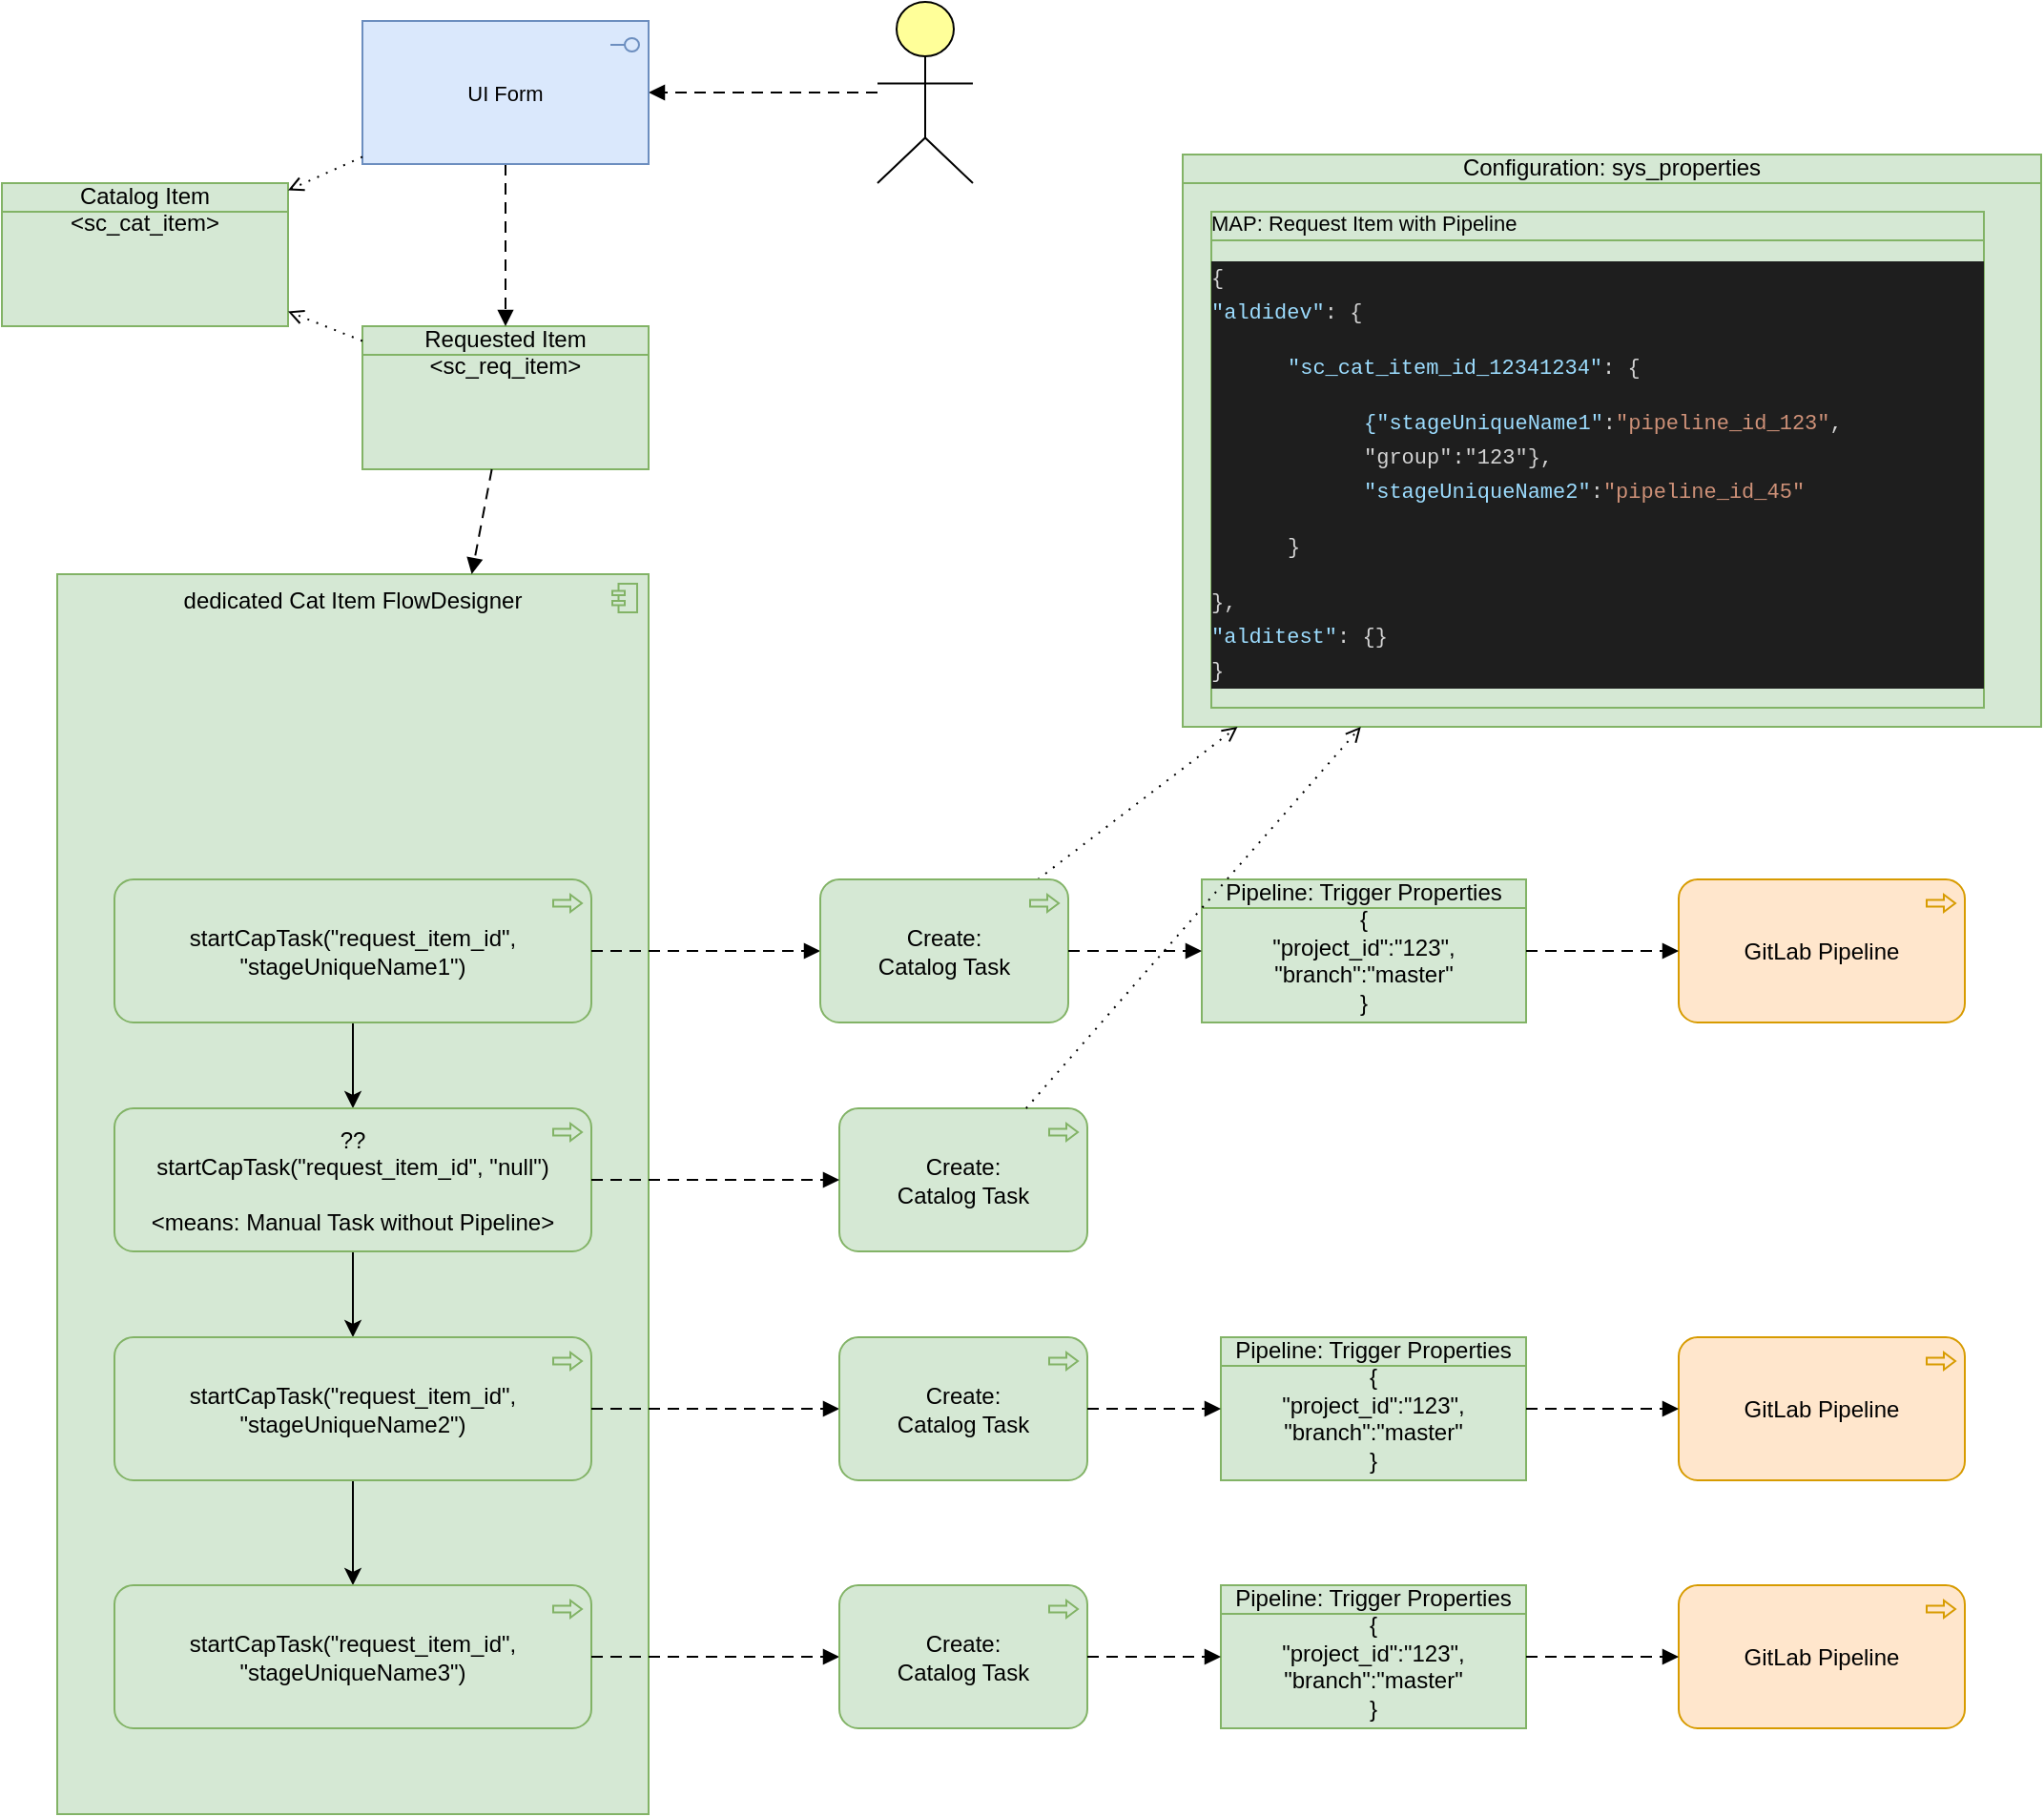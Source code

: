 <mxfile version="17.4.0" type="github">
  <diagram id="wmI7wNSezniwaIVf_9G3" name="Page-1">
    <mxGraphModel dx="1485" dy="1166" grid="1" gridSize="10" guides="1" tooltips="1" connect="1" arrows="1" fold="1" page="1" pageScale="1" pageWidth="1169" pageHeight="827" math="0" shadow="0">
      <root>
        <mxCell id="0" />
        <mxCell id="1" parent="0" />
        <mxCell id="qgC_dDuxxNJc28VRqnJa-1" value="dedicated Cat Item FlowDesigner" style="html=1;outlineConnect=0;whiteSpace=wrap;fillColor=#d5e8d4;shape=mxgraph.archimate3.application;appType=comp;archiType=square;verticalAlign=top;strokeColor=#82b366;" parent="1" vertex="1">
          <mxGeometry x="70" y="310" width="310" height="650" as="geometry" />
        </mxCell>
        <mxCell id="qgC_dDuxxNJc28VRqnJa-2" value="Requested Item &amp;lt;sc_req_item&amp;gt;" style="html=1;outlineConnect=0;whiteSpace=wrap;fillColor=#d5e8d4;shape=mxgraph.archimate3.businessObject;overflow=fill;strokeColor=#82b366;" parent="1" vertex="1">
          <mxGeometry x="230" y="180" width="150" height="75" as="geometry" />
        </mxCell>
        <mxCell id="qgC_dDuxxNJc28VRqnJa-7" value="" style="html=1;endArrow=block;dashed=1;elbow=vertical;endFill=1;dashPattern=6 4;rounded=0;" parent="1" source="qgC_dDuxxNJc28VRqnJa-2" target="qgC_dDuxxNJc28VRqnJa-1" edge="1">
          <mxGeometry width="160" relative="1" as="geometry">
            <mxPoint x="680" y="680" as="sourcePoint" />
            <mxPoint x="840" y="680" as="targetPoint" />
          </mxGeometry>
        </mxCell>
        <mxCell id="UmdhXk7E8YB4AxPKvRHx-3" value="Configuration: sys_properties" style="html=1;outlineConnect=0;whiteSpace=wrap;fillColor=#d5e8d4;shape=mxgraph.archimate3.businessObject;overflow=fill;strokeColor=#82b366;" vertex="1" parent="1">
          <mxGeometry x="660" y="90" width="450" height="300" as="geometry" />
        </mxCell>
        <mxCell id="UmdhXk7E8YB4AxPKvRHx-4" value="&lt;div style=&quot;font-size: 11px&quot;&gt;&lt;font style=&quot;font-size: 11px&quot;&gt;MAP: Request Item with Pipeline&lt;br&gt;&lt;/font&gt;&lt;/div&gt;&lt;div style=&quot;font-size: 11px&quot;&gt;&lt;font style=&quot;font-size: 11px&quot;&gt;&lt;br&gt;&lt;/font&gt;&lt;/div&gt;&lt;div style=&quot;color: rgb(212 , 212 , 212) ; background-color: rgb(30 , 30 , 30) ; font-family: &amp;#34;menlo&amp;#34; , &amp;#34;monaco&amp;#34; , &amp;#34;courier new&amp;#34; , monospace ; font-weight: normal ; font-size: 11px ; line-height: 18px&quot;&gt;&lt;div&gt;&lt;font style=&quot;font-size: 11px&quot;&gt;&lt;span style=&quot;color: #d4d4d4&quot;&gt;{&lt;/span&gt;&lt;/font&gt;&lt;/div&gt;&lt;div&gt;&lt;font style=&quot;font-size: 11px&quot;&gt;&lt;span style=&quot;color: #d4d4d4&quot;&gt;    &lt;/span&gt;&lt;span style=&quot;color: #9cdcfe&quot;&gt;&quot;aldidev&quot;&lt;/span&gt;&lt;span style=&quot;color: #d4d4d4&quot;&gt;: {&lt;/span&gt;&lt;/font&gt;&lt;/div&gt;&lt;blockquote&gt;&lt;div&gt;&lt;font style=&quot;font-size: 11px&quot;&gt;&lt;span style=&quot;color: #d4d4d4&quot;&gt;        &lt;/span&gt;&lt;span style=&quot;color: #9cdcfe&quot;&gt;&quot;sc_cat_item_id_12341234&quot;&lt;/span&gt;&lt;span style=&quot;color: #d4d4d4&quot;&gt;: {&lt;/span&gt;&lt;/font&gt;&lt;/div&gt;&lt;blockquote&gt;&lt;div&gt;&lt;font style=&quot;font-size: 11px&quot;&gt;&lt;span style=&quot;color: #d4d4d4&quot;&gt;            &lt;/span&gt;&lt;span style=&quot;color: #9cdcfe&quot;&gt;{&quot;stageUniqueName1&quot;&lt;/span&gt;&lt;span style=&quot;color: #d4d4d4&quot;&gt;:&lt;/span&gt;&lt;span style=&quot;color: #ce9178&quot;&gt;&quot;pipeline_id_123&quot;&lt;/span&gt;&lt;span style=&quot;color: #d4d4d4&quot;&gt;, &quot;group&quot;:&quot;123&quot;},&lt;br&gt;&lt;/span&gt;&lt;/font&gt;&lt;/div&gt;&lt;div&gt;&lt;font style=&quot;font-size: 11px&quot;&gt;&lt;span style=&quot;color: #d4d4d4&quot;&gt;            &lt;/span&gt;&lt;span style=&quot;color: #9cdcfe&quot;&gt;&quot;stageUniqueName2&quot;&lt;/span&gt;&lt;span style=&quot;color: #d4d4d4&quot;&gt;:&lt;/span&gt;&lt;span style=&quot;color: #ce9178&quot;&gt;&quot;pipeline_id_45&quot;&lt;/span&gt;&lt;/font&gt;&lt;/div&gt;&lt;/blockquote&gt;&lt;div&gt;&lt;font style=&quot;font-size: 11px&quot;&gt;&lt;span style=&quot;color: #d4d4d4&quot;&gt;        }&lt;/span&gt;&lt;/font&gt;&lt;/div&gt;&lt;/blockquote&gt;&lt;div&gt;&lt;font style=&quot;font-size: 11px&quot;&gt;&lt;span style=&quot;color: #d4d4d4&quot;&gt;    },&lt;/span&gt;&lt;/font&gt;&lt;/div&gt;&lt;div&gt;&lt;font style=&quot;font-size: 11px&quot;&gt;&lt;span style=&quot;color: #d4d4d4&quot;&gt;    &lt;/span&gt;&lt;span style=&quot;color: #9cdcfe&quot;&gt;&quot;alditest&quot;&lt;/span&gt;&lt;span style=&quot;color: #d4d4d4&quot;&gt;: {}&lt;/span&gt;&lt;/font&gt;&lt;/div&gt;&lt;div&gt;&lt;font style=&quot;font-size: 11px&quot;&gt;&lt;span style=&quot;color: #d4d4d4&quot;&gt;}&lt;/span&gt;&lt;/font&gt;&lt;/div&gt;&lt;/div&gt;" style="html=1;outlineConnect=0;fillColor=#d5e8d4;shape=mxgraph.archimate3.businessObject;overflow=fill;strokeColor=#82b366;whiteSpace=wrap;align=left;" vertex="1" parent="1">
          <mxGeometry x="675" y="120" width="405" height="260" as="geometry" />
        </mxCell>
        <mxCell id="UmdhXk7E8YB4AxPKvRHx-5" value="&lt;div&gt;Pipeline: Trigger Properties &lt;br&gt;&lt;/div&gt;&lt;div&gt;{&lt;/div&gt;&lt;div&gt;&quot;project_id&quot;:&quot;123&quot;,&lt;/div&gt;&lt;div&gt;&quot;branch&quot;:&quot;master&quot;&lt;br&gt;&lt;/div&gt;&lt;div&gt;}&lt;br&gt;&lt;/div&gt;" style="html=1;outlineConnect=0;whiteSpace=wrap;fillColor=#d5e8d4;shape=mxgraph.archimate3.businessObject;overflow=fill;strokeColor=#82b366;" vertex="1" parent="1">
          <mxGeometry x="670" y="470" width="170" height="75" as="geometry" />
        </mxCell>
        <mxCell id="UmdhXk7E8YB4AxPKvRHx-10" value="" style="edgeStyle=orthogonalEdgeStyle;rounded=0;orthogonalLoop=1;jettySize=auto;html=1;" edge="1" parent="1" source="UmdhXk7E8YB4AxPKvRHx-6" target="UmdhXk7E8YB4AxPKvRHx-7">
          <mxGeometry relative="1" as="geometry" />
        </mxCell>
        <mxCell id="UmdhXk7E8YB4AxPKvRHx-6" value="startCapTask(&quot;request_item_id&quot;, &quot;stageUniqueName1&quot;)" style="html=1;outlineConnect=0;whiteSpace=wrap;fillColor=#d5e8d4;shape=mxgraph.archimate3.application;appType=proc;archiType=rounded;strokeColor=#82b366;" vertex="1" parent="1">
          <mxGeometry x="100" y="470" width="250" height="75" as="geometry" />
        </mxCell>
        <mxCell id="UmdhXk7E8YB4AxPKvRHx-11" value="" style="edgeStyle=orthogonalEdgeStyle;rounded=0;orthogonalLoop=1;jettySize=auto;html=1;" edge="1" parent="1" source="UmdhXk7E8YB4AxPKvRHx-7" target="UmdhXk7E8YB4AxPKvRHx-8">
          <mxGeometry relative="1" as="geometry" />
        </mxCell>
        <mxCell id="UmdhXk7E8YB4AxPKvRHx-7" value="??&lt;div&gt;startCapTask(&quot;request_item_id&quot;, &quot;null&quot;)&lt;/div&gt;&lt;div&gt;&lt;br&gt;&lt;/div&gt;&lt;div&gt;&amp;lt;means: Manual Task without Pipeline&amp;gt;&lt;br&gt;&lt;/div&gt;" style="html=1;outlineConnect=0;whiteSpace=wrap;fillColor=#d5e8d4;shape=mxgraph.archimate3.application;appType=proc;archiType=rounded;strokeColor=#82b366;" vertex="1" parent="1">
          <mxGeometry x="100" y="590" width="250" height="75" as="geometry" />
        </mxCell>
        <mxCell id="UmdhXk7E8YB4AxPKvRHx-12" value="" style="edgeStyle=orthogonalEdgeStyle;rounded=0;orthogonalLoop=1;jettySize=auto;html=1;" edge="1" parent="1" source="UmdhXk7E8YB4AxPKvRHx-8" target="UmdhXk7E8YB4AxPKvRHx-9">
          <mxGeometry relative="1" as="geometry" />
        </mxCell>
        <mxCell id="UmdhXk7E8YB4AxPKvRHx-8" value="startCapTask(&quot;request_item_id&quot;, &quot;stageUniqueName2&quot;)" style="html=1;outlineConnect=0;whiteSpace=wrap;fillColor=#d5e8d4;shape=mxgraph.archimate3.application;appType=proc;archiType=rounded;strokeColor=#82b366;" vertex="1" parent="1">
          <mxGeometry x="100" y="710" width="250" height="75" as="geometry" />
        </mxCell>
        <mxCell id="UmdhXk7E8YB4AxPKvRHx-9" value="startCapTask(&quot;request_item_id&quot;, &quot;stageUniqueName3&quot;)" style="html=1;outlineConnect=0;whiteSpace=wrap;fillColor=#d5e8d4;shape=mxgraph.archimate3.application;appType=proc;archiType=rounded;strokeColor=#82b366;" vertex="1" parent="1">
          <mxGeometry x="100" y="840" width="250" height="75" as="geometry" />
        </mxCell>
        <mxCell id="UmdhXk7E8YB4AxPKvRHx-13" value="&lt;div&gt;Catalog Item &lt;br&gt;&lt;/div&gt;&lt;div&gt;&amp;lt;sc_cat_item&amp;gt;&lt;/div&gt;" style="html=1;outlineConnect=0;whiteSpace=wrap;fillColor=#d5e8d4;shape=mxgraph.archimate3.businessObject;overflow=fill;strokeColor=#82b366;" vertex="1" parent="1">
          <mxGeometry x="41" y="105" width="150" height="75" as="geometry" />
        </mxCell>
        <mxCell id="UmdhXk7E8YB4AxPKvRHx-14" value="" style="html=1;outlineConnect=0;whiteSpace=wrap;fillColor=#ffff99;verticalLabelPosition=bottom;verticalAlign=top;align=center;shape=mxgraph.archimate3.actor;" vertex="1" parent="1">
          <mxGeometry x="500" y="10" width="50" height="95" as="geometry" />
        </mxCell>
        <mxCell id="UmdhXk7E8YB4AxPKvRHx-15" value="" style="html=1;endArrow=block;dashed=1;elbow=vertical;endFill=1;dashPattern=6 4;rounded=0;" edge="1" parent="1" source="UmdhXk7E8YB4AxPKvRHx-14" target="UmdhXk7E8YB4AxPKvRHx-21">
          <mxGeometry width="160" relative="1" as="geometry">
            <mxPoint x="410" y="261.953" as="sourcePoint" />
            <mxPoint x="590" y="296.641" as="targetPoint" />
          </mxGeometry>
        </mxCell>
        <mxCell id="UmdhXk7E8YB4AxPKvRHx-16" value="" style="html=1;endArrow=block;dashed=1;elbow=vertical;endFill=1;dashPattern=6 4;rounded=0;" edge="1" parent="1" source="UmdhXk7E8YB4AxPKvRHx-21" target="qgC_dDuxxNJc28VRqnJa-2">
          <mxGeometry width="160" relative="1" as="geometry">
            <mxPoint x="380" y="271.953" as="sourcePoint" />
            <mxPoint x="560" y="306.641" as="targetPoint" />
          </mxGeometry>
        </mxCell>
        <mxCell id="UmdhXk7E8YB4AxPKvRHx-18" value="GitLab Pipeline" style="html=1;outlineConnect=0;whiteSpace=wrap;fillColor=#ffe6cc;shape=mxgraph.archimate3.application;appType=proc;archiType=rounded;strokeColor=#d79b00;" vertex="1" parent="1">
          <mxGeometry x="920" y="470" width="150" height="75" as="geometry" />
        </mxCell>
        <mxCell id="UmdhXk7E8YB4AxPKvRHx-19" value="" style="html=1;endArrow=block;dashed=1;elbow=vertical;endFill=1;dashPattern=6 4;rounded=0;entryX=0;entryY=0.5;entryDx=0;entryDy=0;entryPerimeter=0;" edge="1" parent="1" source="UmdhXk7E8YB4AxPKvRHx-6" target="UmdhXk7E8YB4AxPKvRHx-34">
          <mxGeometry width="160" relative="1" as="geometry">
            <mxPoint x="360" y="385.108" as="sourcePoint" />
            <mxPoint x="590" y="362.306" as="targetPoint" />
          </mxGeometry>
        </mxCell>
        <mxCell id="UmdhXk7E8YB4AxPKvRHx-20" value="" style="html=1;endArrow=block;dashed=1;elbow=vertical;endFill=1;dashPattern=6 4;rounded=0;" edge="1" parent="1" source="UmdhXk7E8YB4AxPKvRHx-5" target="UmdhXk7E8YB4AxPKvRHx-18">
          <mxGeometry width="160" relative="1" as="geometry">
            <mxPoint x="560" y="330.108" as="sourcePoint" />
            <mxPoint x="790" y="307.306" as="targetPoint" />
          </mxGeometry>
        </mxCell>
        <mxCell id="UmdhXk7E8YB4AxPKvRHx-21" value="UI Form" style="html=1;outlineConnect=0;whiteSpace=wrap;fillColor=#dae8fc;shape=mxgraph.archimate3.application;appType=interface;archiType=square;fontSize=11;strokeColor=#6c8ebf;" vertex="1" parent="1">
          <mxGeometry x="230" y="20" width="150" height="75" as="geometry" />
        </mxCell>
        <mxCell id="UmdhXk7E8YB4AxPKvRHx-22" value="" style="html=1;endArrow=open;elbow=vertical;endFill=0;dashed=1;dashPattern=1 4;rounded=0;fontSize=11;" edge="1" parent="1" source="UmdhXk7E8YB4AxPKvRHx-21" target="UmdhXk7E8YB4AxPKvRHx-13">
          <mxGeometry width="160" relative="1" as="geometry">
            <mxPoint x="381" y="145" as="sourcePoint" />
            <mxPoint x="541" y="145" as="targetPoint" />
          </mxGeometry>
        </mxCell>
        <mxCell id="UmdhXk7E8YB4AxPKvRHx-23" value="" style="html=1;endArrow=open;elbow=vertical;endFill=0;dashed=1;dashPattern=1 4;rounded=0;fontSize=11;" edge="1" parent="1" source="qgC_dDuxxNJc28VRqnJa-2" target="UmdhXk7E8YB4AxPKvRHx-13">
          <mxGeometry width="160" relative="1" as="geometry">
            <mxPoint x="251" y="135" as="sourcePoint" />
            <mxPoint x="201" y="135" as="targetPoint" />
          </mxGeometry>
        </mxCell>
        <mxCell id="UmdhXk7E8YB4AxPKvRHx-25" value="" style="html=1;endArrow=open;elbow=vertical;endFill=0;dashed=1;dashPattern=1 4;rounded=0;fontSize=11;" edge="1" parent="1" source="UmdhXk7E8YB4AxPKvRHx-34" target="UmdhXk7E8YB4AxPKvRHx-3">
          <mxGeometry width="160" relative="1" as="geometry">
            <mxPoint x="350" y="359.564" as="sourcePoint" />
            <mxPoint x="230" y="186.23" as="targetPoint" />
          </mxGeometry>
        </mxCell>
        <mxCell id="UmdhXk7E8YB4AxPKvRHx-32" value="" style="html=1;endArrow=block;dashed=1;elbow=vertical;endFill=1;dashPattern=6 4;rounded=0;" edge="1" parent="1" source="UmdhXk7E8YB4AxPKvRHx-8" target="UmdhXk7E8YB4AxPKvRHx-39">
          <mxGeometry width="160" relative="1" as="geometry">
            <mxPoint x="360" y="540.714" as="sourcePoint" />
            <mxPoint x="480" y="747.5" as="targetPoint" />
          </mxGeometry>
        </mxCell>
        <mxCell id="UmdhXk7E8YB4AxPKvRHx-33" value="" style="html=1;endArrow=block;dashed=1;elbow=vertical;endFill=1;dashPattern=6 4;rounded=0;" edge="1" parent="1" source="UmdhXk7E8YB4AxPKvRHx-9" target="UmdhXk7E8YB4AxPKvRHx-44">
          <mxGeometry width="160" relative="1" as="geometry">
            <mxPoint x="370" y="550.714" as="sourcePoint" />
            <mxPoint x="480" y="877.5" as="targetPoint" />
          </mxGeometry>
        </mxCell>
        <mxCell id="UmdhXk7E8YB4AxPKvRHx-34" value="&lt;div&gt;Create: &lt;br&gt;&lt;/div&gt;&lt;div&gt;Catalog Task&lt;/div&gt;" style="html=1;outlineConnect=0;whiteSpace=wrap;fillColor=#d5e8d4;shape=mxgraph.archimate3.application;appType=proc;archiType=rounded;strokeColor=#82b366;" vertex="1" parent="1">
          <mxGeometry x="470" y="470" width="130" height="75" as="geometry" />
        </mxCell>
        <mxCell id="UmdhXk7E8YB4AxPKvRHx-35" value="" style="html=1;endArrow=block;dashed=1;elbow=vertical;endFill=1;dashPattern=6 4;rounded=0;" edge="1" parent="1" source="UmdhXk7E8YB4AxPKvRHx-34" target="UmdhXk7E8YB4AxPKvRHx-5">
          <mxGeometry width="160" relative="1" as="geometry">
            <mxPoint x="360" y="517.5" as="sourcePoint" />
            <mxPoint x="480" y="517.5" as="targetPoint" />
          </mxGeometry>
        </mxCell>
        <mxCell id="UmdhXk7E8YB4AxPKvRHx-36" value="&lt;div&gt;Pipeline: Trigger Properties &lt;br&gt;&lt;/div&gt;&lt;div&gt;{&lt;/div&gt;&lt;div&gt;&quot;project_id&quot;:&quot;123&quot;,&lt;/div&gt;&lt;div&gt;&quot;branch&quot;:&quot;master&quot;&lt;br&gt;&lt;/div&gt;&lt;div&gt;}&lt;br&gt;&lt;/div&gt;" style="html=1;outlineConnect=0;whiteSpace=wrap;fillColor=#d5e8d4;shape=mxgraph.archimate3.businessObject;overflow=fill;strokeColor=#82b366;" vertex="1" parent="1">
          <mxGeometry x="680" y="710" width="160" height="75" as="geometry" />
        </mxCell>
        <mxCell id="UmdhXk7E8YB4AxPKvRHx-37" value="GitLab Pipeline" style="html=1;outlineConnect=0;whiteSpace=wrap;fillColor=#ffe6cc;shape=mxgraph.archimate3.application;appType=proc;archiType=rounded;strokeColor=#d79b00;" vertex="1" parent="1">
          <mxGeometry x="920" y="710" width="150" height="75" as="geometry" />
        </mxCell>
        <mxCell id="UmdhXk7E8YB4AxPKvRHx-38" value="" style="html=1;endArrow=block;dashed=1;elbow=vertical;endFill=1;dashPattern=6 4;rounded=0;" edge="1" parent="1" source="UmdhXk7E8YB4AxPKvRHx-36" target="UmdhXk7E8YB4AxPKvRHx-37">
          <mxGeometry width="160" relative="1" as="geometry">
            <mxPoint x="570" y="570.108" as="sourcePoint" />
            <mxPoint x="800" y="547.306" as="targetPoint" />
          </mxGeometry>
        </mxCell>
        <mxCell id="UmdhXk7E8YB4AxPKvRHx-39" value="&lt;div&gt;Create: &lt;br&gt;&lt;/div&gt;&lt;div&gt;Catalog Task&lt;/div&gt;" style="html=1;outlineConnect=0;whiteSpace=wrap;fillColor=#d5e8d4;shape=mxgraph.archimate3.application;appType=proc;archiType=rounded;strokeColor=#82b366;" vertex="1" parent="1">
          <mxGeometry x="480" y="710" width="130" height="75" as="geometry" />
        </mxCell>
        <mxCell id="UmdhXk7E8YB4AxPKvRHx-40" value="" style="html=1;endArrow=block;dashed=1;elbow=vertical;endFill=1;dashPattern=6 4;rounded=0;" edge="1" parent="1" source="UmdhXk7E8YB4AxPKvRHx-39" target="UmdhXk7E8YB4AxPKvRHx-36">
          <mxGeometry width="160" relative="1" as="geometry">
            <mxPoint x="370" y="757.5" as="sourcePoint" />
            <mxPoint x="490" y="757.5" as="targetPoint" />
          </mxGeometry>
        </mxCell>
        <mxCell id="UmdhXk7E8YB4AxPKvRHx-41" value="&lt;div&gt;Pipeline: Trigger Properties &lt;br&gt;&lt;/div&gt;&lt;div&gt;{&lt;/div&gt;&lt;div&gt;&quot;project_id&quot;:&quot;123&quot;,&lt;/div&gt;&lt;div&gt;&quot;branch&quot;:&quot;master&quot;&lt;br&gt;&lt;/div&gt;&lt;div&gt;}&lt;br&gt;&lt;/div&gt;" style="html=1;outlineConnect=0;whiteSpace=wrap;fillColor=#d5e8d4;shape=mxgraph.archimate3.businessObject;overflow=fill;strokeColor=#82b366;" vertex="1" parent="1">
          <mxGeometry x="680" y="840" width="160" height="75" as="geometry" />
        </mxCell>
        <mxCell id="UmdhXk7E8YB4AxPKvRHx-42" value="GitLab Pipeline" style="html=1;outlineConnect=0;whiteSpace=wrap;fillColor=#ffe6cc;shape=mxgraph.archimate3.application;appType=proc;archiType=rounded;strokeColor=#d79b00;" vertex="1" parent="1">
          <mxGeometry x="920" y="840" width="150" height="75" as="geometry" />
        </mxCell>
        <mxCell id="UmdhXk7E8YB4AxPKvRHx-43" value="" style="html=1;endArrow=block;dashed=1;elbow=vertical;endFill=1;dashPattern=6 4;rounded=0;" edge="1" parent="1" source="UmdhXk7E8YB4AxPKvRHx-41" target="UmdhXk7E8YB4AxPKvRHx-42">
          <mxGeometry width="160" relative="1" as="geometry">
            <mxPoint x="570" y="700.108" as="sourcePoint" />
            <mxPoint x="800" y="677.306" as="targetPoint" />
          </mxGeometry>
        </mxCell>
        <mxCell id="UmdhXk7E8YB4AxPKvRHx-44" value="&lt;div&gt;Create: &lt;br&gt;&lt;/div&gt;&lt;div&gt;Catalog Task&lt;/div&gt;" style="html=1;outlineConnect=0;whiteSpace=wrap;fillColor=#d5e8d4;shape=mxgraph.archimate3.application;appType=proc;archiType=rounded;strokeColor=#82b366;" vertex="1" parent="1">
          <mxGeometry x="480" y="840" width="130" height="75" as="geometry" />
        </mxCell>
        <mxCell id="UmdhXk7E8YB4AxPKvRHx-45" value="" style="html=1;endArrow=block;dashed=1;elbow=vertical;endFill=1;dashPattern=6 4;rounded=0;" edge="1" parent="1" source="UmdhXk7E8YB4AxPKvRHx-44" target="UmdhXk7E8YB4AxPKvRHx-41">
          <mxGeometry width="160" relative="1" as="geometry">
            <mxPoint x="370" y="887.5" as="sourcePoint" />
            <mxPoint x="490" y="887.5" as="targetPoint" />
          </mxGeometry>
        </mxCell>
        <mxCell id="UmdhXk7E8YB4AxPKvRHx-47" value="&lt;div&gt;Create: &lt;br&gt;&lt;/div&gt;&lt;div&gt;Catalog Task&lt;/div&gt;" style="html=1;outlineConnect=0;whiteSpace=wrap;fillColor=#d5e8d4;shape=mxgraph.archimate3.application;appType=proc;archiType=rounded;strokeColor=#82b366;" vertex="1" parent="1">
          <mxGeometry x="480" y="590" width="130" height="75" as="geometry" />
        </mxCell>
        <mxCell id="UmdhXk7E8YB4AxPKvRHx-48" value="" style="html=1;endArrow=block;dashed=1;elbow=vertical;endFill=1;dashPattern=6 4;rounded=0;" edge="1" parent="1" source="UmdhXk7E8YB4AxPKvRHx-7" target="UmdhXk7E8YB4AxPKvRHx-47">
          <mxGeometry width="160" relative="1" as="geometry">
            <mxPoint x="360" y="517.5" as="sourcePoint" />
            <mxPoint x="480" y="517.5" as="targetPoint" />
          </mxGeometry>
        </mxCell>
        <mxCell id="UmdhXk7E8YB4AxPKvRHx-49" value="" style="html=1;endArrow=open;elbow=vertical;endFill=0;dashed=1;dashPattern=1 4;rounded=0;fontSize=11;" edge="1" parent="1" source="UmdhXk7E8YB4AxPKvRHx-47" target="UmdhXk7E8YB4AxPKvRHx-3">
          <mxGeometry width="160" relative="1" as="geometry">
            <mxPoint x="594.065" y="480" as="sourcePoint" />
            <mxPoint x="698.738" y="400" as="targetPoint" />
          </mxGeometry>
        </mxCell>
      </root>
    </mxGraphModel>
  </diagram>
</mxfile>
